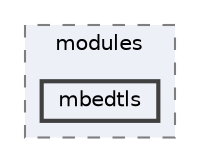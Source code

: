 digraph "build/modules/mbedtls"
{
 // LATEX_PDF_SIZE
  bgcolor="transparent";
  edge [fontname=Helvetica,fontsize=10,labelfontname=Helvetica,labelfontsize=10];
  node [fontname=Helvetica,fontsize=10,shape=box,height=0.2,width=0.4];
  compound=true
  subgraph clusterdir_587cd7e785de0867f5b3392122b4ea11 {
    graph [ bgcolor="#edf0f7", pencolor="grey50", label="modules", fontname=Helvetica,fontsize=10 style="filled,dashed", URL="dir_587cd7e785de0867f5b3392122b4ea11.html",tooltip=""]
  dir_591817a5ca7199d092b9b7c05fdab809 [label="mbedtls", fillcolor="#edf0f7", color="grey25", style="filled,bold", URL="dir_591817a5ca7199d092b9b7c05fdab809.html",tooltip=""];
  }
}
